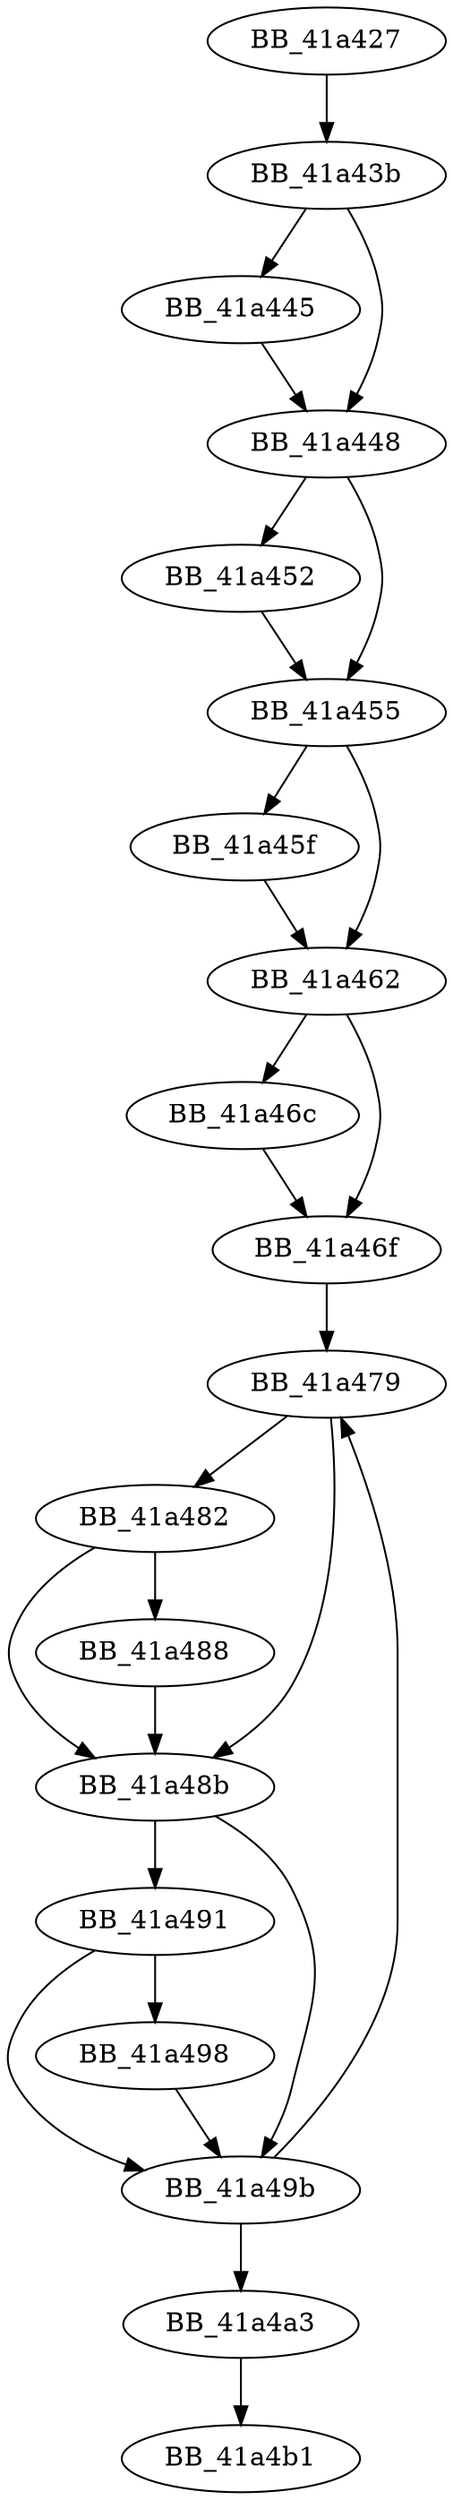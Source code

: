 DiGraph ___addlocaleref{
BB_41a427->BB_41a43b
BB_41a43b->BB_41a445
BB_41a43b->BB_41a448
BB_41a445->BB_41a448
BB_41a448->BB_41a452
BB_41a448->BB_41a455
BB_41a452->BB_41a455
BB_41a455->BB_41a45f
BB_41a455->BB_41a462
BB_41a45f->BB_41a462
BB_41a462->BB_41a46c
BB_41a462->BB_41a46f
BB_41a46c->BB_41a46f
BB_41a46f->BB_41a479
BB_41a479->BB_41a482
BB_41a479->BB_41a48b
BB_41a482->BB_41a488
BB_41a482->BB_41a48b
BB_41a488->BB_41a48b
BB_41a48b->BB_41a491
BB_41a48b->BB_41a49b
BB_41a491->BB_41a498
BB_41a491->BB_41a49b
BB_41a498->BB_41a49b
BB_41a49b->BB_41a479
BB_41a49b->BB_41a4a3
BB_41a4a3->BB_41a4b1
}
